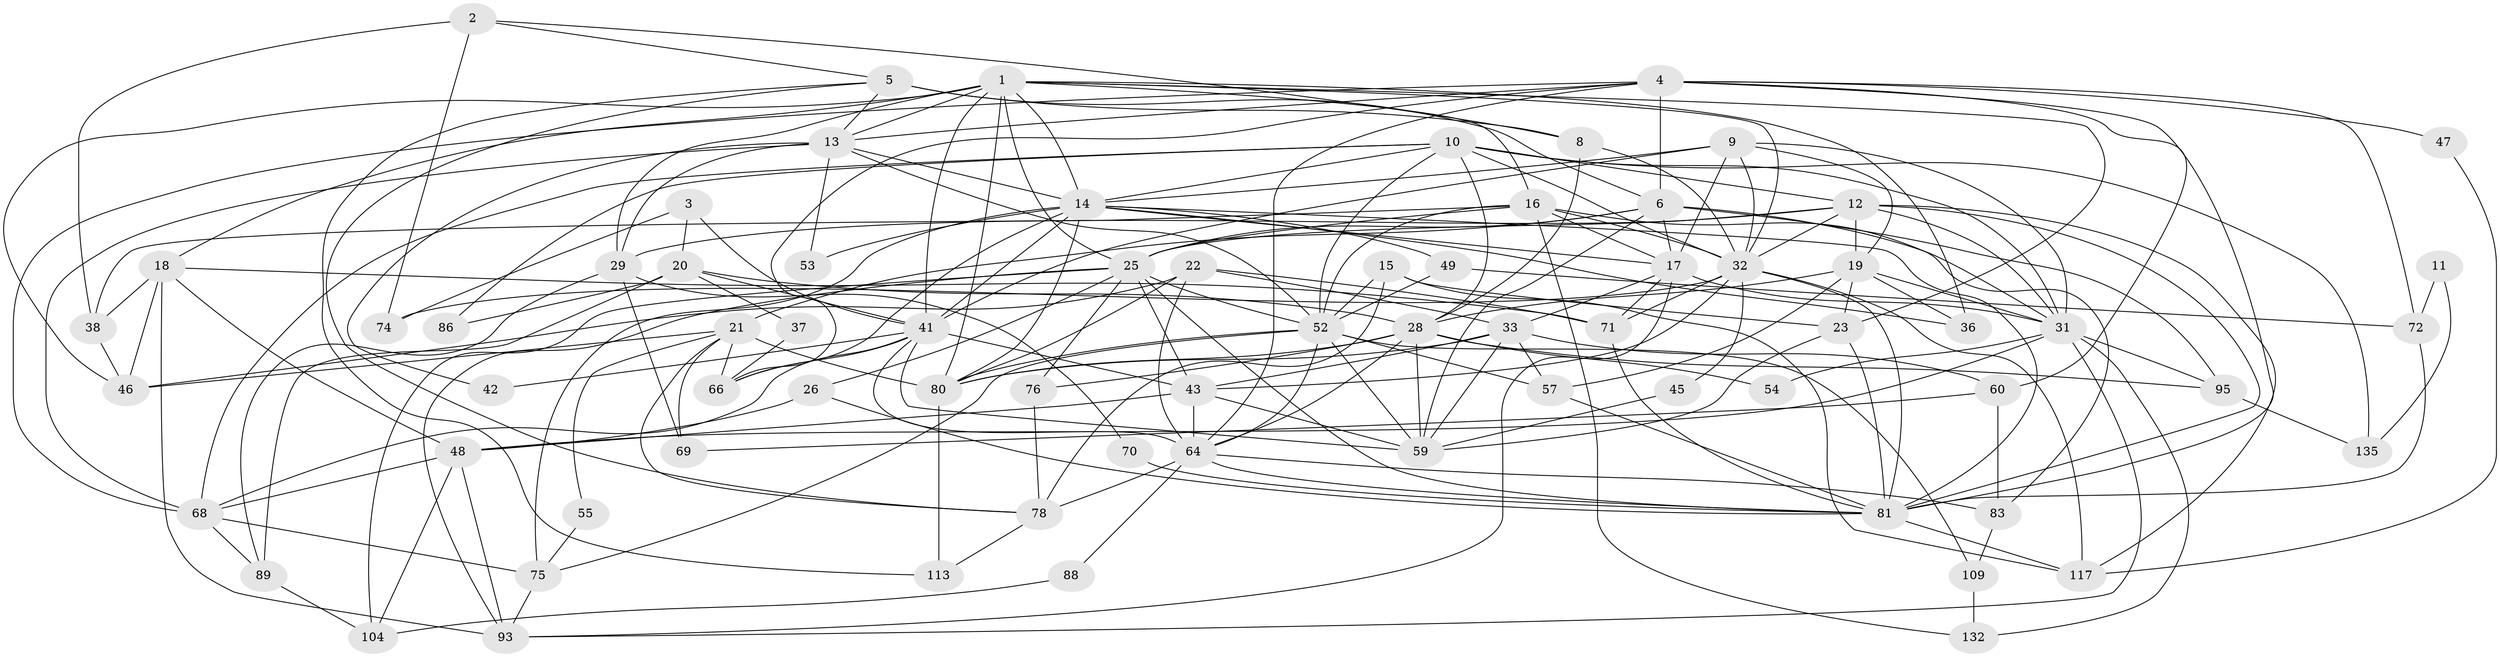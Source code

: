 // original degree distribution, {5: 0.1724137931034483, 4: 0.2620689655172414, 3: 0.2620689655172414, 6: 0.10344827586206896, 2: 0.14482758620689656, 8: 0.006896551724137931, 7: 0.04827586206896552}
// Generated by graph-tools (version 1.1) at 2025/15/03/09/25 04:15:11]
// undirected, 72 vertices, 204 edges
graph export_dot {
graph [start="1"]
  node [color=gray90,style=filled];
  1 [super="+7+87+118"];
  2;
  3 [super="+99"];
  4 [super="+24+50"];
  5 [super="+34+82"];
  6 [super="+40"];
  8 [super="+79"];
  9 [super="+139"];
  10 [super="+128"];
  11;
  12 [super="+65"];
  13 [super="+131"];
  14 [super="+134+105"];
  15 [super="+62"];
  16 [super="+63+27"];
  17 [super="+39"];
  18 [super="+85+127"];
  19 [super="+112"];
  20 [super="+142"];
  21 [super="+123"];
  22 [super="+56"];
  23;
  25 [super="+44+51+30"];
  26;
  28 [super="+101+102"];
  29 [super="+94"];
  31 [super="+35"];
  32 [super="+67+96+61+137"];
  33 [super="+97"];
  36;
  37;
  38;
  41 [super="+58+91"];
  42;
  43 [super="+111+92"];
  45;
  46;
  47;
  48 [super="+98+130"];
  49 [super="+133"];
  52 [super="+129+106"];
  53;
  54;
  55;
  57;
  59 [super="+114+90"];
  60;
  64 [super="+107+77+121"];
  66;
  68 [super="+119"];
  69;
  70;
  71 [super="+116"];
  72;
  74;
  75;
  76;
  78;
  80 [super="+84"];
  81 [super="+124"];
  83;
  86;
  88;
  89;
  93 [super="+126"];
  95;
  104;
  109;
  113;
  117;
  132;
  135;
  1 -- 36;
  1 -- 13;
  1 -- 32;
  1 -- 16;
  1 -- 80;
  1 -- 18;
  1 -- 23;
  1 -- 25;
  1 -- 29;
  1 -- 46;
  1 -- 41;
  1 -- 14;
  2 -- 8;
  2 -- 38;
  2 -- 74;
  2 -- 5;
  3 -- 20;
  3 -- 74;
  3 -- 41;
  4 -- 66;
  4 -- 60;
  4 -- 47;
  4 -- 64;
  4 -- 13;
  4 -- 6;
  4 -- 72;
  4 -- 81;
  4 -- 68;
  5 -- 6 [weight=3];
  5 -- 78;
  5 -- 113;
  5 -- 13;
  5 -- 8;
  6 -- 25;
  6 -- 59;
  6 -- 95;
  6 -- 31 [weight=2];
  6 -- 17;
  6 -- 21;
  8 -- 32;
  8 -- 28;
  9 -- 32;
  9 -- 14;
  9 -- 19;
  9 -- 31;
  9 -- 17;
  9 -- 41;
  10 -- 52;
  10 -- 86;
  10 -- 135;
  10 -- 14;
  10 -- 12;
  10 -- 32;
  10 -- 28;
  10 -- 31;
  10 -- 68;
  11 -- 72;
  11 -- 135;
  12 -- 81;
  12 -- 32;
  12 -- 117;
  12 -- 29;
  12 -- 19;
  12 -- 31 [weight=2];
  12 -- 25;
  13 -- 53;
  13 -- 29;
  13 -- 42;
  13 -- 14;
  13 -- 52;
  13 -- 68 [weight=2];
  14 -- 36;
  14 -- 49;
  14 -- 75;
  14 -- 80;
  14 -- 81;
  14 -- 66;
  14 -- 53 [weight=2];
  14 -- 17;
  14 -- 41;
  15 -- 23;
  15 -- 52;
  15 -- 117;
  15 -- 78;
  16 -- 17;
  16 -- 38;
  16 -- 32;
  16 -- 83;
  16 -- 132;
  16 -- 25;
  16 -- 52;
  17 -- 71;
  17 -- 33;
  17 -- 31;
  17 -- 93;
  18 -- 38;
  18 -- 93;
  18 -- 46;
  18 -- 48;
  18 -- 71;
  19 -- 23;
  19 -- 31;
  19 -- 36;
  19 -- 28;
  19 -- 57;
  20 -- 41 [weight=2];
  20 -- 28 [weight=2];
  20 -- 37;
  20 -- 86;
  20 -- 89;
  21 -- 66;
  21 -- 46;
  21 -- 69;
  21 -- 80;
  21 -- 55;
  21 -- 78;
  22 -- 46;
  22 -- 33;
  22 -- 64;
  22 -- 80;
  22 -- 71;
  23 -- 59;
  23 -- 81;
  25 -- 26;
  25 -- 43;
  25 -- 104;
  25 -- 76;
  25 -- 52;
  25 -- 81;
  25 -- 93;
  26 -- 81;
  26 -- 48;
  28 -- 59;
  28 -- 80;
  28 -- 54;
  28 -- 95 [weight=2];
  28 -- 64;
  28 -- 76;
  29 -- 69;
  29 -- 70;
  29 -- 89;
  31 -- 132;
  31 -- 48;
  31 -- 54;
  31 -- 95;
  31 -- 93;
  32 -- 81;
  32 -- 74 [weight=2];
  32 -- 117;
  32 -- 71;
  32 -- 45;
  32 -- 43;
  33 -- 60;
  33 -- 80;
  33 -- 57;
  33 -- 43;
  33 -- 59;
  37 -- 66;
  38 -- 46;
  41 -- 66;
  41 -- 59;
  41 -- 42;
  41 -- 43;
  41 -- 64;
  41 -- 68;
  43 -- 59 [weight=2];
  43 -- 64;
  43 -- 48;
  45 -- 59 [weight=2];
  47 -- 117;
  48 -- 104;
  48 -- 93;
  48 -- 68;
  49 -- 72;
  49 -- 52;
  52 -- 57;
  52 -- 80;
  52 -- 109;
  52 -- 64;
  52 -- 75;
  52 -- 59;
  55 -- 75;
  57 -- 81;
  60 -- 69;
  60 -- 83;
  64 -- 83;
  64 -- 78;
  64 -- 81;
  64 -- 88;
  68 -- 75;
  68 -- 89;
  70 -- 81;
  71 -- 81;
  72 -- 81;
  75 -- 93;
  76 -- 78;
  78 -- 113;
  80 -- 113;
  81 -- 117;
  83 -- 109;
  88 -- 104;
  89 -- 104;
  95 -- 135;
  109 -- 132;
}
